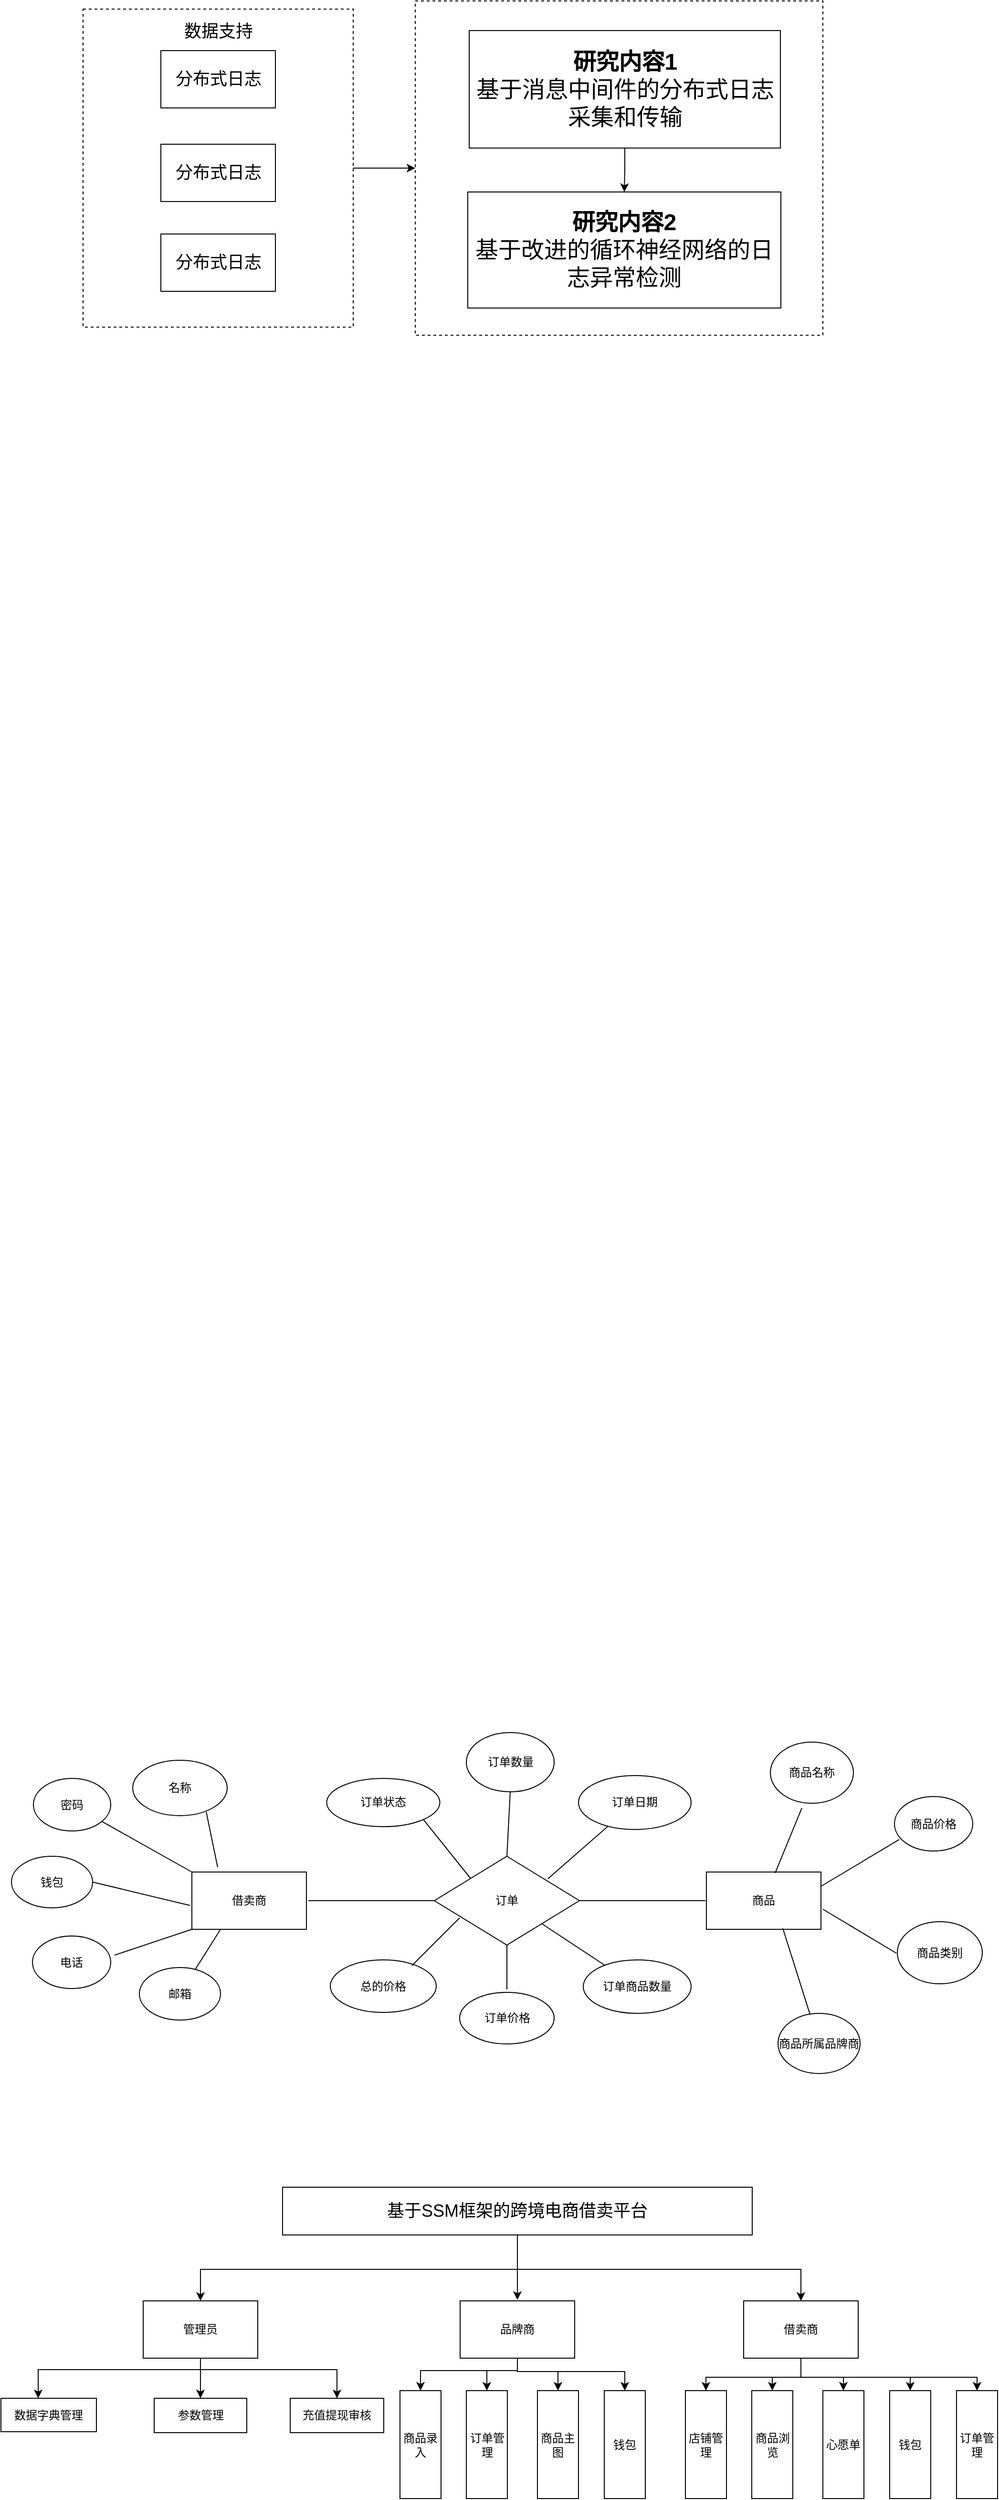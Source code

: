 <mxfile version="16.0.0" type="github">
  <diagram id="XwT_-fUCf9YLQGCaag0Y" name="Page-1">
    <mxGraphModel dx="1422" dy="762" grid="0" gridSize="10" guides="1" tooltips="1" connect="1" arrows="1" fold="1" page="1" pageScale="1" pageWidth="2339" pageHeight="3300" math="0" shadow="0">
      <root>
        <mxCell id="0" />
        <mxCell id="1" parent="0" />
        <mxCell id="MGnIY53iTAGNrGu01u8s-7" value="" style="rounded=0;whiteSpace=wrap;html=1;dashed=1;fontSize=18;" vertex="1" parent="1">
          <mxGeometry x="595" y="256" width="427" height="350" as="geometry" />
        </mxCell>
        <mxCell id="MGnIY53iTAGNrGu01u8s-9" value="" style="edgeStyle=orthogonalEdgeStyle;rounded=0;orthogonalLoop=1;jettySize=auto;html=1;fontSize=18;" edge="1" parent="1" source="MGnIY53iTAGNrGu01u8s-4" target="MGnIY53iTAGNrGu01u8s-7">
          <mxGeometry relative="1" as="geometry" />
        </mxCell>
        <mxCell id="MGnIY53iTAGNrGu01u8s-4" value="" style="rounded=0;whiteSpace=wrap;html=1;fontSize=18;dashed=1;" vertex="1" parent="1">
          <mxGeometry x="247" y="264.5" width="283" height="333" as="geometry" />
        </mxCell>
        <mxCell id="hjiipsqCvdRGYFD8bcew-35" value="借卖商" style="rounded=0;whiteSpace=wrap;html=1;" parent="1" vertex="1">
          <mxGeometry x="361" y="2215" width="120" height="60" as="geometry" />
        </mxCell>
        <mxCell id="hjiipsqCvdRGYFD8bcew-36" value="商品" style="rounded=0;whiteSpace=wrap;html=1;" parent="1" vertex="1">
          <mxGeometry x="900" y="2215" width="120" height="60" as="geometry" />
        </mxCell>
        <mxCell id="hjiipsqCvdRGYFD8bcew-37" value="订单" style="rhombus;whiteSpace=wrap;html=1;" parent="1" vertex="1">
          <mxGeometry x="615" y="2198.5" width="152" height="93" as="geometry" />
        </mxCell>
        <mxCell id="hjiipsqCvdRGYFD8bcew-38" value="密码" style="ellipse;whiteSpace=wrap;html=1;" parent="1" vertex="1">
          <mxGeometry x="195" y="2117" width="81" height="55" as="geometry" />
        </mxCell>
        <mxCell id="hjiipsqCvdRGYFD8bcew-39" value="钱包" style="ellipse;whiteSpace=wrap;html=1;" parent="1" vertex="1">
          <mxGeometry x="172" y="2198.5" width="85" height="54" as="geometry" />
        </mxCell>
        <mxCell id="hjiipsqCvdRGYFD8bcew-40" value="电话" style="ellipse;whiteSpace=wrap;html=1;" parent="1" vertex="1">
          <mxGeometry x="194" y="2282" width="82" height="55" as="geometry" />
        </mxCell>
        <mxCell id="hjiipsqCvdRGYFD8bcew-41" value="邮箱" style="ellipse;whiteSpace=wrap;html=1;" parent="1" vertex="1">
          <mxGeometry x="306" y="2315" width="85" height="55" as="geometry" />
        </mxCell>
        <mxCell id="hjiipsqCvdRGYFD8bcew-42" value="名称" style="ellipse;whiteSpace=wrap;html=1;" parent="1" vertex="1">
          <mxGeometry x="299" y="2098" width="99" height="58" as="geometry" />
        </mxCell>
        <mxCell id="hjiipsqCvdRGYFD8bcew-43" value="订单数量" style="ellipse;whiteSpace=wrap;html=1;" parent="1" vertex="1">
          <mxGeometry x="648.5" y="2069" width="92" height="62" as="geometry" />
        </mxCell>
        <mxCell id="hjiipsqCvdRGYFD8bcew-44" value="订单日期" style="ellipse;whiteSpace=wrap;html=1;" parent="1" vertex="1">
          <mxGeometry x="766" y="2114" width="118" height="56.5" as="geometry" />
        </mxCell>
        <mxCell id="hjiipsqCvdRGYFD8bcew-45" value="订单价格" style="ellipse;whiteSpace=wrap;html=1;" parent="1" vertex="1">
          <mxGeometry x="641.5" y="2341" width="99" height="54" as="geometry" />
        </mxCell>
        <mxCell id="hjiipsqCvdRGYFD8bcew-46" value="订单商品数量" style="ellipse;whiteSpace=wrap;html=1;" parent="1" vertex="1">
          <mxGeometry x="771" y="2307" width="113" height="56" as="geometry" />
        </mxCell>
        <mxCell id="hjiipsqCvdRGYFD8bcew-47" value="总的价格" style="ellipse;whiteSpace=wrap;html=1;" parent="1" vertex="1">
          <mxGeometry x="506" y="2307" width="111" height="55" as="geometry" />
        </mxCell>
        <mxCell id="hjiipsqCvdRGYFD8bcew-48" value="订单状态" style="ellipse;whiteSpace=wrap;html=1;" parent="1" vertex="1">
          <mxGeometry x="502.25" y="2117" width="118.5" height="50.5" as="geometry" />
        </mxCell>
        <mxCell id="hjiipsqCvdRGYFD8bcew-49" value="商品名称" style="ellipse;whiteSpace=wrap;html=1;" parent="1" vertex="1">
          <mxGeometry x="967" y="2079" width="87" height="64" as="geometry" />
        </mxCell>
        <mxCell id="hjiipsqCvdRGYFD8bcew-50" value="商品价格" style="ellipse;whiteSpace=wrap;html=1;" parent="1" vertex="1">
          <mxGeometry x="1097" y="2136" width="82" height="57" as="geometry" />
        </mxCell>
        <mxCell id="hjiipsqCvdRGYFD8bcew-51" value="商品类别" style="ellipse;whiteSpace=wrap;html=1;" parent="1" vertex="1">
          <mxGeometry x="1100" y="2267" width="89" height="65" as="geometry" />
        </mxCell>
        <mxCell id="hjiipsqCvdRGYFD8bcew-52" value="商品所属品牌商" style="ellipse;whiteSpace=wrap;html=1;" parent="1" vertex="1">
          <mxGeometry x="975" y="2363" width="86" height="63" as="geometry" />
        </mxCell>
        <mxCell id="hjiipsqCvdRGYFD8bcew-55" value="" style="endArrow=none;html=1;entryX=0;entryY=0.5;entryDx=0;entryDy=0;" parent="1" target="hjiipsqCvdRGYFD8bcew-37" edge="1">
          <mxGeometry width="50" height="50" relative="1" as="geometry">
            <mxPoint x="483" y="2245" as="sourcePoint" />
            <mxPoint x="516" y="2212" as="targetPoint" />
          </mxGeometry>
        </mxCell>
        <mxCell id="hjiipsqCvdRGYFD8bcew-56" value="" style="endArrow=none;html=1;exitX=1;exitY=0.5;exitDx=0;exitDy=0;" parent="1" source="hjiipsqCvdRGYFD8bcew-37" edge="1">
          <mxGeometry width="50" height="50" relative="1" as="geometry">
            <mxPoint x="859" y="2245" as="sourcePoint" />
            <mxPoint x="899" y="2245" as="targetPoint" />
          </mxGeometry>
        </mxCell>
        <mxCell id="hjiipsqCvdRGYFD8bcew-57" value="" style="endArrow=none;html=1;entryX=0.263;entryY=0.938;entryDx=0;entryDy=0;entryPerimeter=0;" parent="1" target="hjiipsqCvdRGYFD8bcew-44" edge="1">
          <mxGeometry width="50" height="50" relative="1" as="geometry">
            <mxPoint x="734" y="2222" as="sourcePoint" />
            <mxPoint x="784" y="2172" as="targetPoint" />
          </mxGeometry>
        </mxCell>
        <mxCell id="hjiipsqCvdRGYFD8bcew-58" value="" style="endArrow=none;html=1;entryX=0.778;entryY=0.931;entryDx=0;entryDy=0;entryPerimeter=0;" parent="1" target="hjiipsqCvdRGYFD8bcew-42" edge="1">
          <mxGeometry width="50" height="50" relative="1" as="geometry">
            <mxPoint x="388" y="2210" as="sourcePoint" />
            <mxPoint x="439" y="2150" as="targetPoint" />
          </mxGeometry>
        </mxCell>
        <mxCell id="hjiipsqCvdRGYFD8bcew-59" value="" style="endArrow=none;html=1;entryX=0;entryY=0;entryDx=0;entryDy=0;" parent="1" source="hjiipsqCvdRGYFD8bcew-38" target="hjiipsqCvdRGYFD8bcew-35" edge="1">
          <mxGeometry width="50" height="50" relative="1" as="geometry">
            <mxPoint x="326" y="2223" as="sourcePoint" />
            <mxPoint x="364" y="2173" as="targetPoint" />
          </mxGeometry>
        </mxCell>
        <mxCell id="hjiipsqCvdRGYFD8bcew-60" value="" style="endArrow=none;html=1;exitX=1;exitY=0.5;exitDx=0;exitDy=0;" parent="1" source="hjiipsqCvdRGYFD8bcew-39" edge="1">
          <mxGeometry width="50" height="50" relative="1" as="geometry">
            <mxPoint x="293" y="2267" as="sourcePoint" />
            <mxPoint x="359" y="2250" as="targetPoint" />
          </mxGeometry>
        </mxCell>
        <mxCell id="hjiipsqCvdRGYFD8bcew-61" value="" style="endArrow=none;html=1;entryX=0;entryY=1;entryDx=0;entryDy=0;exitX=1.049;exitY=0.364;exitDx=0;exitDy=0;exitPerimeter=0;" parent="1" source="hjiipsqCvdRGYFD8bcew-40" target="hjiipsqCvdRGYFD8bcew-35" edge="1">
          <mxGeometry width="50" height="50" relative="1" as="geometry">
            <mxPoint x="297" y="2305" as="sourcePoint" />
            <mxPoint x="347" y="2255" as="targetPoint" />
          </mxGeometry>
        </mxCell>
        <mxCell id="hjiipsqCvdRGYFD8bcew-62" value="" style="endArrow=none;html=1;entryX=0.25;entryY=1;entryDx=0;entryDy=0;" parent="1" source="hjiipsqCvdRGYFD8bcew-41" target="hjiipsqCvdRGYFD8bcew-35" edge="1">
          <mxGeometry width="50" height="50" relative="1" as="geometry">
            <mxPoint x="398" y="2331" as="sourcePoint" />
            <mxPoint x="448" y="2281" as="targetPoint" />
          </mxGeometry>
        </mxCell>
        <mxCell id="hjiipsqCvdRGYFD8bcew-63" value="" style="endArrow=none;html=1;entryX=1;entryY=1;entryDx=0;entryDy=0;exitX=0;exitY=0;exitDx=0;exitDy=0;" parent="1" source="hjiipsqCvdRGYFD8bcew-37" target="hjiipsqCvdRGYFD8bcew-48" edge="1">
          <mxGeometry width="50" height="50" relative="1" as="geometry">
            <mxPoint x="649" y="2193" as="sourcePoint" />
            <mxPoint x="699" y="2143" as="targetPoint" />
          </mxGeometry>
        </mxCell>
        <mxCell id="hjiipsqCvdRGYFD8bcew-64" value="" style="endArrow=none;html=1;exitX=0.5;exitY=0;exitDx=0;exitDy=0;entryX=0.5;entryY=1;entryDx=0;entryDy=0;" parent="1" source="hjiipsqCvdRGYFD8bcew-37" target="hjiipsqCvdRGYFD8bcew-43" edge="1">
          <mxGeometry width="50" height="50" relative="1" as="geometry">
            <mxPoint x="691" y="2185" as="sourcePoint" />
            <mxPoint x="741" y="2135" as="targetPoint" />
          </mxGeometry>
        </mxCell>
        <mxCell id="hjiipsqCvdRGYFD8bcew-65" value="" style="endArrow=none;html=1;" parent="1" edge="1">
          <mxGeometry width="50" height="50" relative="1" as="geometry">
            <mxPoint x="591.5" y="2313" as="sourcePoint" />
            <mxPoint x="641.5" y="2263" as="targetPoint" />
          </mxGeometry>
        </mxCell>
        <mxCell id="hjiipsqCvdRGYFD8bcew-68" value="" style="endArrow=none;html=1;entryX=0.5;entryY=1;entryDx=0;entryDy=0;" parent="1" target="hjiipsqCvdRGYFD8bcew-37" edge="1">
          <mxGeometry width="50" height="50" relative="1" as="geometry">
            <mxPoint x="691" y="2338" as="sourcePoint" />
            <mxPoint x="744" y="2288" as="targetPoint" />
          </mxGeometry>
        </mxCell>
        <mxCell id="hjiipsqCvdRGYFD8bcew-69" value="" style="endArrow=none;html=1;" parent="1" source="hjiipsqCvdRGYFD8bcew-37" target="hjiipsqCvdRGYFD8bcew-46" edge="1">
          <mxGeometry width="50" height="50" relative="1" as="geometry">
            <mxPoint x="758" y="2318" as="sourcePoint" />
            <mxPoint x="808" y="2268" as="targetPoint" />
          </mxGeometry>
        </mxCell>
        <mxCell id="hjiipsqCvdRGYFD8bcew-70" value="" style="endArrow=none;html=1;entryX=0.379;entryY=1.078;entryDx=0;entryDy=0;entryPerimeter=0;exitX=0.6;exitY=0.017;exitDx=0;exitDy=0;exitPerimeter=0;" parent="1" source="hjiipsqCvdRGYFD8bcew-36" target="hjiipsqCvdRGYFD8bcew-49" edge="1">
          <mxGeometry width="50" height="50" relative="1" as="geometry">
            <mxPoint x="944" y="2221" as="sourcePoint" />
            <mxPoint x="994" y="2171" as="targetPoint" />
          </mxGeometry>
        </mxCell>
        <mxCell id="hjiipsqCvdRGYFD8bcew-71" value="" style="endArrow=none;html=1;entryX=0.061;entryY=0.789;entryDx=0;entryDy=0;entryPerimeter=0;exitX=1;exitY=0.25;exitDx=0;exitDy=0;" parent="1" source="hjiipsqCvdRGYFD8bcew-36" target="hjiipsqCvdRGYFD8bcew-50" edge="1">
          <mxGeometry width="50" height="50" relative="1" as="geometry">
            <mxPoint x="1027" y="2232" as="sourcePoint" />
            <mxPoint x="1086" y="2188" as="targetPoint" />
          </mxGeometry>
        </mxCell>
        <mxCell id="hjiipsqCvdRGYFD8bcew-72" value="" style="endArrow=none;html=1;exitX=1.017;exitY=0.65;exitDx=0;exitDy=0;exitPerimeter=0;" parent="1" source="hjiipsqCvdRGYFD8bcew-36" edge="1">
          <mxGeometry width="50" height="50" relative="1" as="geometry">
            <mxPoint x="1036" y="2300" as="sourcePoint" />
            <mxPoint x="1099" y="2300" as="targetPoint" />
          </mxGeometry>
        </mxCell>
        <mxCell id="hjiipsqCvdRGYFD8bcew-73" value="" style="endArrow=none;html=1;entryX=0.667;entryY=0.983;entryDx=0;entryDy=0;entryPerimeter=0;" parent="1" source="hjiipsqCvdRGYFD8bcew-52" target="hjiipsqCvdRGYFD8bcew-36" edge="1">
          <mxGeometry width="50" height="50" relative="1" as="geometry">
            <mxPoint x="979" y="2350" as="sourcePoint" />
            <mxPoint x="1029" y="2300" as="targetPoint" />
          </mxGeometry>
        </mxCell>
        <mxCell id="jop23yUPkVs85DYAxAr2-5" style="edgeStyle=orthogonalEdgeStyle;rounded=0;orthogonalLoop=1;jettySize=auto;html=1;entryX=0.5;entryY=0;entryDx=0;entryDy=0;" parent="1" source="jop23yUPkVs85DYAxAr2-1" target="jop23yUPkVs85DYAxAr2-2" edge="1">
          <mxGeometry relative="1" as="geometry">
            <Array as="points">
              <mxPoint x="702" y="2631" />
              <mxPoint x="370" y="2631" />
            </Array>
          </mxGeometry>
        </mxCell>
        <mxCell id="jop23yUPkVs85DYAxAr2-6" style="edgeStyle=orthogonalEdgeStyle;rounded=0;orthogonalLoop=1;jettySize=auto;html=1;" parent="1" source="jop23yUPkVs85DYAxAr2-1" edge="1">
          <mxGeometry relative="1" as="geometry">
            <mxPoint x="702" y="2663" as="targetPoint" />
          </mxGeometry>
        </mxCell>
        <mxCell id="jop23yUPkVs85DYAxAr2-7" style="edgeStyle=orthogonalEdgeStyle;rounded=0;orthogonalLoop=1;jettySize=auto;html=1;entryX=0.5;entryY=0;entryDx=0;entryDy=0;" parent="1" source="jop23yUPkVs85DYAxAr2-1" target="jop23yUPkVs85DYAxAr2-4" edge="1">
          <mxGeometry relative="1" as="geometry">
            <Array as="points">
              <mxPoint x="702" y="2631" />
              <mxPoint x="999" y="2631" />
            </Array>
          </mxGeometry>
        </mxCell>
        <mxCell id="jop23yUPkVs85DYAxAr2-1" value="&lt;font style=&quot;font-size: 18px&quot;&gt;基于SSM框架的跨境电商借卖平台&lt;/font&gt;" style="rounded=0;whiteSpace=wrap;html=1;" parent="1" vertex="1">
          <mxGeometry x="456" y="2545" width="492" height="50" as="geometry" />
        </mxCell>
        <mxCell id="jop23yUPkVs85DYAxAr2-11" style="edgeStyle=orthogonalEdgeStyle;rounded=0;orthogonalLoop=1;jettySize=auto;html=1;" parent="1" source="jop23yUPkVs85DYAxAr2-2" target="jop23yUPkVs85DYAxAr2-8" edge="1">
          <mxGeometry relative="1" as="geometry">
            <mxPoint x="195" y="2758" as="targetPoint" />
            <Array as="points">
              <mxPoint x="370" y="2736" />
              <mxPoint x="200" y="2736" />
            </Array>
          </mxGeometry>
        </mxCell>
        <mxCell id="jop23yUPkVs85DYAxAr2-12" style="edgeStyle=orthogonalEdgeStyle;rounded=0;orthogonalLoop=1;jettySize=auto;html=1;entryX=0.5;entryY=0;entryDx=0;entryDy=0;" parent="1" source="jop23yUPkVs85DYAxAr2-2" target="jop23yUPkVs85DYAxAr2-9" edge="1">
          <mxGeometry relative="1" as="geometry">
            <mxPoint x="370" y="2743" as="targetPoint" />
          </mxGeometry>
        </mxCell>
        <mxCell id="jop23yUPkVs85DYAxAr2-14" style="edgeStyle=orthogonalEdgeStyle;rounded=0;orthogonalLoop=1;jettySize=auto;html=1;entryX=0.5;entryY=0;entryDx=0;entryDy=0;" parent="1" source="jop23yUPkVs85DYAxAr2-2" target="jop23yUPkVs85DYAxAr2-10" edge="1">
          <mxGeometry relative="1" as="geometry">
            <Array as="points">
              <mxPoint x="370" y="2736" />
              <mxPoint x="513" y="2736" />
            </Array>
          </mxGeometry>
        </mxCell>
        <mxCell id="jop23yUPkVs85DYAxAr2-2" value="管理员" style="rounded=0;whiteSpace=wrap;html=1;" parent="1" vertex="1">
          <mxGeometry x="310" y="2664" width="120" height="60" as="geometry" />
        </mxCell>
        <mxCell id="jop23yUPkVs85DYAxAr2-25" style="edgeStyle=orthogonalEdgeStyle;rounded=0;orthogonalLoop=1;jettySize=auto;html=1;entryX=0.5;entryY=0;entryDx=0;entryDy=0;" parent="1" source="jop23yUPkVs85DYAxAr2-3" target="jop23yUPkVs85DYAxAr2-15" edge="1">
          <mxGeometry relative="1" as="geometry">
            <Array as="points">
              <mxPoint x="702" y="2737" />
              <mxPoint x="601" y="2737" />
            </Array>
          </mxGeometry>
        </mxCell>
        <mxCell id="jop23yUPkVs85DYAxAr2-26" style="edgeStyle=orthogonalEdgeStyle;rounded=0;orthogonalLoop=1;jettySize=auto;html=1;entryX=0.5;entryY=0;entryDx=0;entryDy=0;" parent="1" source="jop23yUPkVs85DYAxAr2-3" target="jop23yUPkVs85DYAxAr2-16" edge="1">
          <mxGeometry relative="1" as="geometry">
            <Array as="points">
              <mxPoint x="702" y="2737" />
              <mxPoint x="670" y="2737" />
            </Array>
          </mxGeometry>
        </mxCell>
        <mxCell id="jop23yUPkVs85DYAxAr2-27" style="edgeStyle=orthogonalEdgeStyle;rounded=0;orthogonalLoop=1;jettySize=auto;html=1;entryX=0.5;entryY=0;entryDx=0;entryDy=0;" parent="1" source="jop23yUPkVs85DYAxAr2-3" target="jop23yUPkVs85DYAxAr2-17" edge="1">
          <mxGeometry relative="1" as="geometry">
            <Array as="points">
              <mxPoint x="702" y="2738" />
              <mxPoint x="745" y="2738" />
            </Array>
          </mxGeometry>
        </mxCell>
        <mxCell id="jop23yUPkVs85DYAxAr2-28" style="edgeStyle=orthogonalEdgeStyle;rounded=0;orthogonalLoop=1;jettySize=auto;html=1;entryX=0.5;entryY=0;entryDx=0;entryDy=0;" parent="1" source="jop23yUPkVs85DYAxAr2-3" target="jop23yUPkVs85DYAxAr2-18" edge="1">
          <mxGeometry relative="1" as="geometry">
            <Array as="points">
              <mxPoint x="702" y="2738" />
              <mxPoint x="815" y="2738" />
            </Array>
          </mxGeometry>
        </mxCell>
        <mxCell id="jop23yUPkVs85DYAxAr2-3" value="品牌商" style="rounded=0;whiteSpace=wrap;html=1;" parent="1" vertex="1">
          <mxGeometry x="642" y="2664" width="120" height="60" as="geometry" />
        </mxCell>
        <mxCell id="jop23yUPkVs85DYAxAr2-29" style="edgeStyle=orthogonalEdgeStyle;rounded=0;orthogonalLoop=1;jettySize=auto;html=1;entryX=0.5;entryY=0;entryDx=0;entryDy=0;" parent="1" source="jop23yUPkVs85DYAxAr2-4" target="jop23yUPkVs85DYAxAr2-20" edge="1">
          <mxGeometry relative="1" as="geometry">
            <Array as="points">
              <mxPoint x="999" y="2744" />
              <mxPoint x="900" y="2744" />
            </Array>
          </mxGeometry>
        </mxCell>
        <mxCell id="jop23yUPkVs85DYAxAr2-30" style="edgeStyle=orthogonalEdgeStyle;rounded=0;orthogonalLoop=1;jettySize=auto;html=1;entryX=0.5;entryY=0;entryDx=0;entryDy=0;" parent="1" source="jop23yUPkVs85DYAxAr2-4" target="jop23yUPkVs85DYAxAr2-21" edge="1">
          <mxGeometry relative="1" as="geometry" />
        </mxCell>
        <mxCell id="jop23yUPkVs85DYAxAr2-31" style="edgeStyle=orthogonalEdgeStyle;rounded=0;orthogonalLoop=1;jettySize=auto;html=1;entryX=0.5;entryY=0;entryDx=0;entryDy=0;" parent="1" source="jop23yUPkVs85DYAxAr2-4" target="jop23yUPkVs85DYAxAr2-22" edge="1">
          <mxGeometry relative="1" as="geometry" />
        </mxCell>
        <mxCell id="jop23yUPkVs85DYAxAr2-32" style="edgeStyle=orthogonalEdgeStyle;rounded=0;orthogonalLoop=1;jettySize=auto;html=1;entryX=0.5;entryY=0;entryDx=0;entryDy=0;" parent="1" source="jop23yUPkVs85DYAxAr2-4" target="jop23yUPkVs85DYAxAr2-23" edge="1">
          <mxGeometry relative="1" as="geometry">
            <Array as="points">
              <mxPoint x="999" y="2744" />
              <mxPoint x="1114" y="2744" />
            </Array>
          </mxGeometry>
        </mxCell>
        <mxCell id="jop23yUPkVs85DYAxAr2-33" style="edgeStyle=orthogonalEdgeStyle;rounded=0;orthogonalLoop=1;jettySize=auto;html=1;entryX=0.5;entryY=0;entryDx=0;entryDy=0;" parent="1" source="jop23yUPkVs85DYAxAr2-4" target="jop23yUPkVs85DYAxAr2-24" edge="1">
          <mxGeometry relative="1" as="geometry">
            <Array as="points">
              <mxPoint x="999" y="2744" />
              <mxPoint x="1184" y="2744" />
            </Array>
          </mxGeometry>
        </mxCell>
        <mxCell id="jop23yUPkVs85DYAxAr2-4" value="借卖商" style="rounded=0;whiteSpace=wrap;html=1;" parent="1" vertex="1">
          <mxGeometry x="939" y="2664" width="120" height="60" as="geometry" />
        </mxCell>
        <mxCell id="jop23yUPkVs85DYAxAr2-8" value="数据字典管理" style="rounded=0;whiteSpace=wrap;html=1;" parent="1" vertex="1">
          <mxGeometry x="161" y="2766" width="100" height="35" as="geometry" />
        </mxCell>
        <mxCell id="jop23yUPkVs85DYAxAr2-9" value="参数管理" style="rounded=0;whiteSpace=wrap;html=1;" parent="1" vertex="1">
          <mxGeometry x="321.5" y="2766" width="97" height="36" as="geometry" />
        </mxCell>
        <mxCell id="jop23yUPkVs85DYAxAr2-10" value="充值提现审核" style="rounded=0;whiteSpace=wrap;html=1;" parent="1" vertex="1">
          <mxGeometry x="464" y="2766" width="98" height="36" as="geometry" />
        </mxCell>
        <mxCell id="jop23yUPkVs85DYAxAr2-15" value="商品录入" style="rounded=0;whiteSpace=wrap;html=1;" parent="1" vertex="1">
          <mxGeometry x="579" y="2758" width="43" height="113" as="geometry" />
        </mxCell>
        <mxCell id="jop23yUPkVs85DYAxAr2-16" value="订单管理" style="rounded=0;whiteSpace=wrap;html=1;" parent="1" vertex="1">
          <mxGeometry x="648.5" y="2758" width="43" height="113" as="geometry" />
        </mxCell>
        <mxCell id="jop23yUPkVs85DYAxAr2-17" value="商品主图" style="rounded=0;whiteSpace=wrap;html=1;" parent="1" vertex="1">
          <mxGeometry x="723" y="2758" width="43" height="113" as="geometry" />
        </mxCell>
        <mxCell id="jop23yUPkVs85DYAxAr2-18" value="钱包" style="rounded=0;whiteSpace=wrap;html=1;" parent="1" vertex="1">
          <mxGeometry x="793" y="2758" width="43" height="113" as="geometry" />
        </mxCell>
        <mxCell id="jop23yUPkVs85DYAxAr2-20" value="店铺管理" style="rounded=0;whiteSpace=wrap;html=1;" parent="1" vertex="1">
          <mxGeometry x="878" y="2758" width="43" height="113" as="geometry" />
        </mxCell>
        <mxCell id="jop23yUPkVs85DYAxAr2-21" value="商品浏览" style="rounded=0;whiteSpace=wrap;html=1;" parent="1" vertex="1">
          <mxGeometry x="947.5" y="2758" width="43" height="113" as="geometry" />
        </mxCell>
        <mxCell id="jop23yUPkVs85DYAxAr2-22" value="心愿单" style="rounded=0;whiteSpace=wrap;html=1;" parent="1" vertex="1">
          <mxGeometry x="1022" y="2758" width="43" height="113" as="geometry" />
        </mxCell>
        <mxCell id="jop23yUPkVs85DYAxAr2-23" value="钱包" style="rounded=0;whiteSpace=wrap;html=1;" parent="1" vertex="1">
          <mxGeometry x="1092" y="2758" width="43" height="113" as="geometry" />
        </mxCell>
        <mxCell id="jop23yUPkVs85DYAxAr2-24" value="订单管理" style="rounded=0;whiteSpace=wrap;html=1;" parent="1" vertex="1">
          <mxGeometry x="1162" y="2758" width="43" height="113" as="geometry" />
        </mxCell>
        <mxCell id="MGnIY53iTAGNrGu01u8s-1" value="&lt;font style=&quot;font-size: 18px&quot;&gt;分布式日志&lt;/font&gt;" style="rounded=0;whiteSpace=wrap;html=1;" vertex="1" parent="1">
          <mxGeometry x="328.5" y="308" width="120" height="60" as="geometry" />
        </mxCell>
        <mxCell id="MGnIY53iTAGNrGu01u8s-2" value="&lt;font style=&quot;font-size: 18px&quot;&gt;分布式日志&lt;/font&gt;" style="rounded=0;whiteSpace=wrap;html=1;" vertex="1" parent="1">
          <mxGeometry x="328.5" y="406" width="120" height="60" as="geometry" />
        </mxCell>
        <mxCell id="MGnIY53iTAGNrGu01u8s-3" value="&lt;font style=&quot;font-size: 18px&quot;&gt;分布式日志&lt;/font&gt;" style="rounded=0;whiteSpace=wrap;html=1;" vertex="1" parent="1">
          <mxGeometry x="328.5" y="500" width="120" height="60" as="geometry" />
        </mxCell>
        <mxCell id="MGnIY53iTAGNrGu01u8s-8" value="" style="edgeStyle=orthogonalEdgeStyle;rounded=0;orthogonalLoop=1;jettySize=auto;html=1;fontSize=18;" edge="1" parent="1" source="MGnIY53iTAGNrGu01u8s-5" target="MGnIY53iTAGNrGu01u8s-6">
          <mxGeometry relative="1" as="geometry" />
        </mxCell>
        <mxCell id="MGnIY53iTAGNrGu01u8s-5" value="&lt;font&gt;&lt;font style=&quot;font-size: 24px&quot;&gt;&lt;b&gt;研究内容1&lt;/b&gt;&lt;br&gt;&lt;font&gt;基于消息中间件的分布式日志采集和传输&lt;/font&gt;&lt;/font&gt;&lt;br&gt;&lt;/font&gt;" style="rounded=0;whiteSpace=wrap;html=1;" vertex="1" parent="1">
          <mxGeometry x="651.5" y="287" width="326" height="123" as="geometry" />
        </mxCell>
        <mxCell id="MGnIY53iTAGNrGu01u8s-6" value="&lt;font&gt;&lt;font style=&quot;font-size: 24px&quot;&gt;&lt;b&gt;研究内容2&lt;br&gt;&lt;/b&gt;基于改进的循环神经网络的日志异常检测&lt;/font&gt;&lt;br&gt;&lt;/font&gt;" style="rounded=0;whiteSpace=wrap;html=1;" vertex="1" parent="1">
          <mxGeometry x="650" y="456" width="328" height="121.5" as="geometry" />
        </mxCell>
        <mxCell id="MGnIY53iTAGNrGu01u8s-10" value="数据支持" style="text;html=1;strokeColor=none;fillColor=none;align=center;verticalAlign=middle;whiteSpace=wrap;rounded=0;dashed=1;fontFamily=Times New Roman;fontSize=18;" vertex="1" parent="1">
          <mxGeometry x="338.5" y="273" width="100" height="30" as="geometry" />
        </mxCell>
      </root>
    </mxGraphModel>
  </diagram>
</mxfile>
